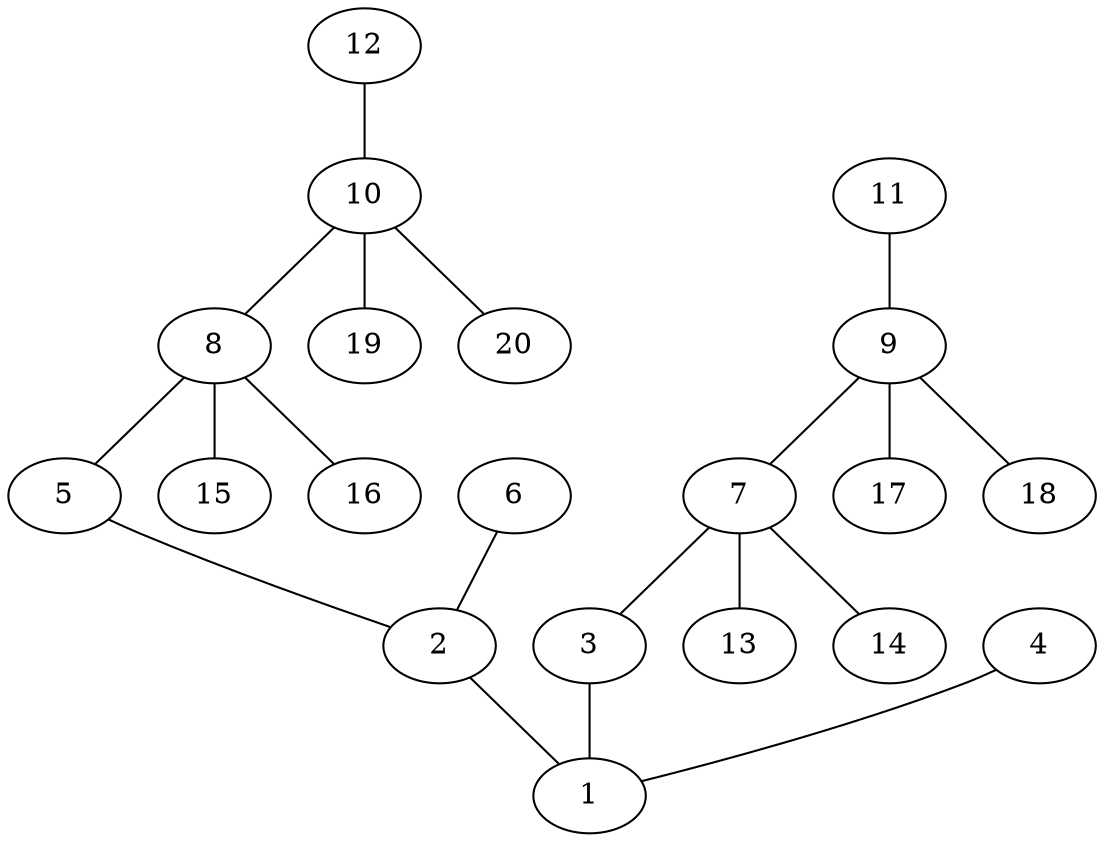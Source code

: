 graph molecule_2291 {
	1	 [chem=C];
	2	 [chem=C];
	2 -- 1	 [valence=1];
	3	 [chem=O];
	3 -- 1	 [valence=1];
	4	 [chem=O];
	4 -- 1	 [valence=2];
	5	 [chem=O];
	5 -- 2	 [valence=1];
	6	 [chem=O];
	6 -- 2	 [valence=2];
	7	 [chem=C];
	7 -- 3	 [valence=1];
	13	 [chem=H];
	7 -- 13	 [valence=1];
	14	 [chem=H];
	7 -- 14	 [valence=1];
	8	 [chem=C];
	8 -- 5	 [valence=1];
	15	 [chem=H];
	8 -- 15	 [valence=1];
	16	 [chem=H];
	8 -- 16	 [valence=1];
	9	 [chem=C];
	9 -- 7	 [valence=1];
	17	 [chem=H];
	9 -- 17	 [valence=1];
	18	 [chem=H];
	9 -- 18	 [valence=1];
	10	 [chem=C];
	10 -- 8	 [valence=1];
	19	 [chem=H];
	10 -- 19	 [valence=1];
	20	 [chem=H];
	10 -- 20	 [valence=1];
	11	 [chem=Br];
	11 -- 9	 [valence=1];
	12	 [chem=Br];
	12 -- 10	 [valence=1];
}
